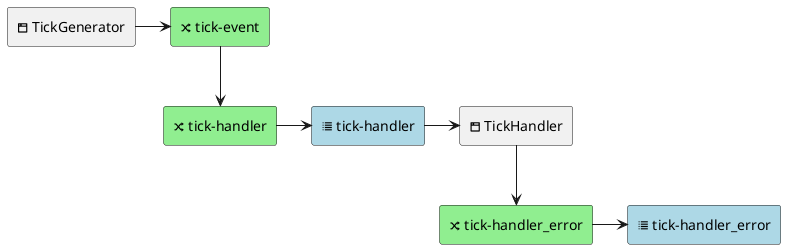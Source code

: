 @startuml
skinparam componentStyle rectangle

[<&browser> TickGenerator] as gen
[<&random> tick-event] as x0 #lightgreen

together {
    [<&random> tick-handler] as x1 #lightgreen
    [<&list> tick-handler] as q1 #lightblue
    [<&browser> TickHandler] as c1
}

[<&random> tick-handler_error] as x3 #lightgreen
[<&list> tick-handler_error] as q3 #lightblue

gen -> x0

x0 --> x1
x1 -> q1
q1 -> c1

c1 --> x3
x3 -> q3

@enduml
